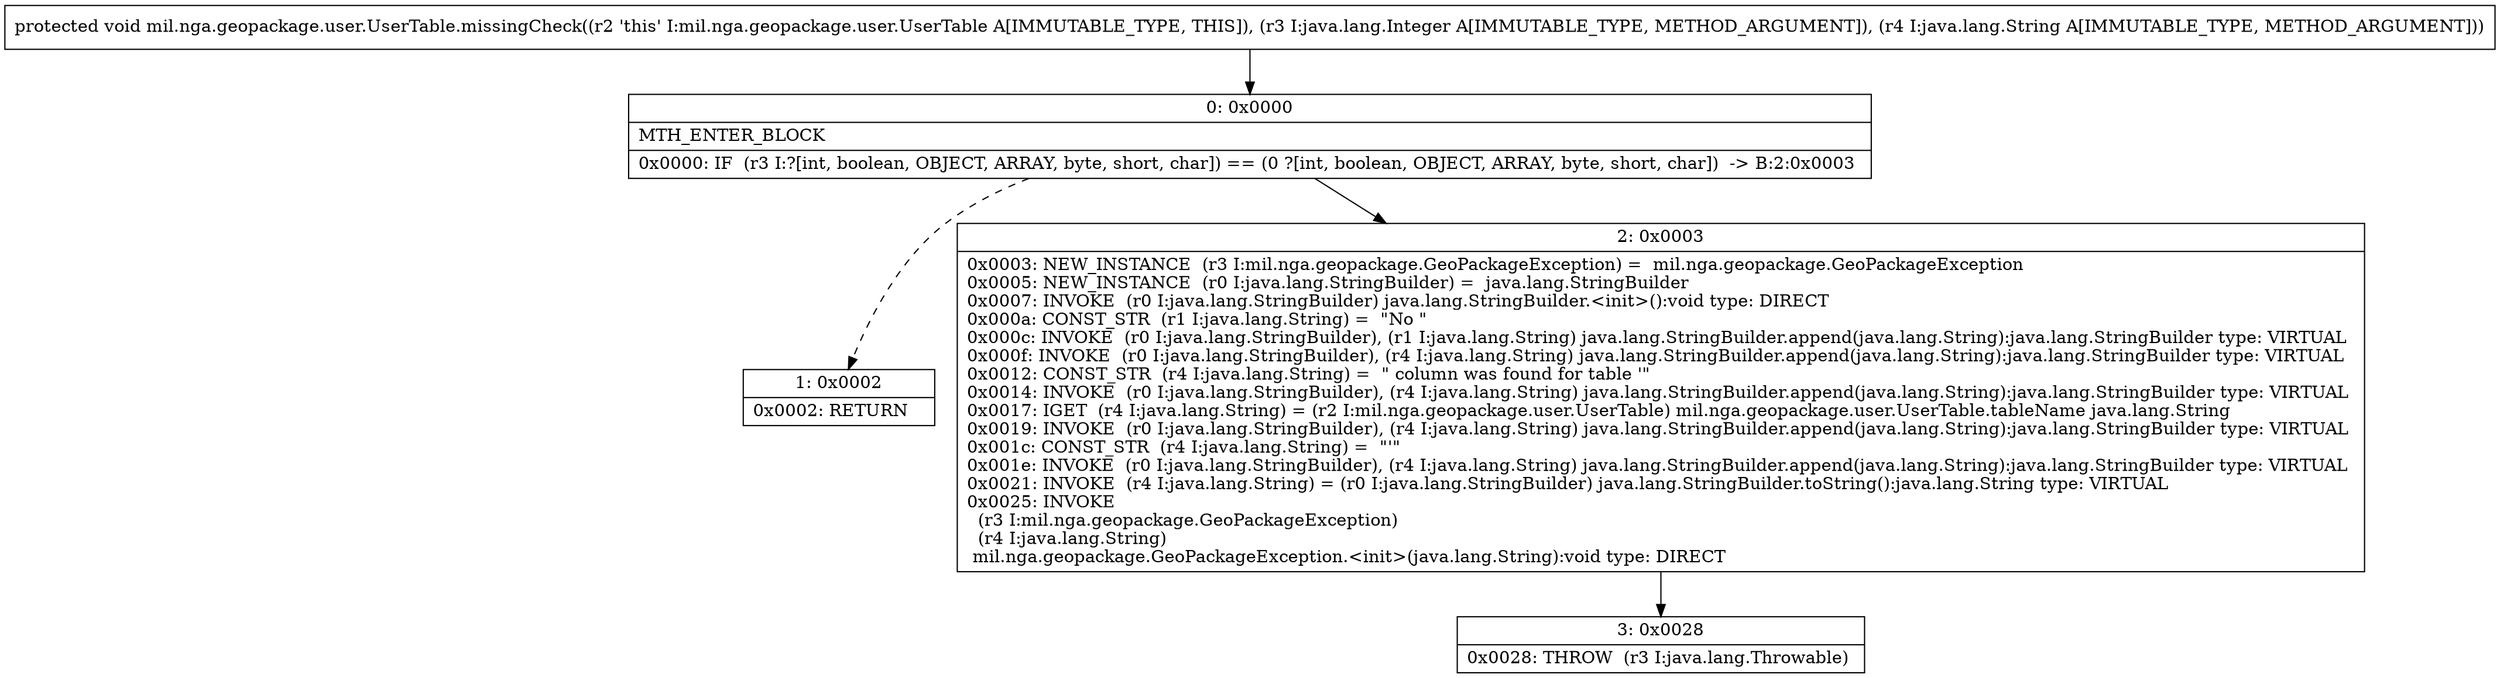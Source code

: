 digraph "CFG formil.nga.geopackage.user.UserTable.missingCheck(Ljava\/lang\/Integer;Ljava\/lang\/String;)V" {
Node_0 [shape=record,label="{0\:\ 0x0000|MTH_ENTER_BLOCK\l|0x0000: IF  (r3 I:?[int, boolean, OBJECT, ARRAY, byte, short, char]) == (0 ?[int, boolean, OBJECT, ARRAY, byte, short, char])  \-\> B:2:0x0003 \l}"];
Node_1 [shape=record,label="{1\:\ 0x0002|0x0002: RETURN   \l}"];
Node_2 [shape=record,label="{2\:\ 0x0003|0x0003: NEW_INSTANCE  (r3 I:mil.nga.geopackage.GeoPackageException) =  mil.nga.geopackage.GeoPackageException \l0x0005: NEW_INSTANCE  (r0 I:java.lang.StringBuilder) =  java.lang.StringBuilder \l0x0007: INVOKE  (r0 I:java.lang.StringBuilder) java.lang.StringBuilder.\<init\>():void type: DIRECT \l0x000a: CONST_STR  (r1 I:java.lang.String) =  \"No \" \l0x000c: INVOKE  (r0 I:java.lang.StringBuilder), (r1 I:java.lang.String) java.lang.StringBuilder.append(java.lang.String):java.lang.StringBuilder type: VIRTUAL \l0x000f: INVOKE  (r0 I:java.lang.StringBuilder), (r4 I:java.lang.String) java.lang.StringBuilder.append(java.lang.String):java.lang.StringBuilder type: VIRTUAL \l0x0012: CONST_STR  (r4 I:java.lang.String) =  \" column was found for table '\" \l0x0014: INVOKE  (r0 I:java.lang.StringBuilder), (r4 I:java.lang.String) java.lang.StringBuilder.append(java.lang.String):java.lang.StringBuilder type: VIRTUAL \l0x0017: IGET  (r4 I:java.lang.String) = (r2 I:mil.nga.geopackage.user.UserTable) mil.nga.geopackage.user.UserTable.tableName java.lang.String \l0x0019: INVOKE  (r0 I:java.lang.StringBuilder), (r4 I:java.lang.String) java.lang.StringBuilder.append(java.lang.String):java.lang.StringBuilder type: VIRTUAL \l0x001c: CONST_STR  (r4 I:java.lang.String) =  \"'\" \l0x001e: INVOKE  (r0 I:java.lang.StringBuilder), (r4 I:java.lang.String) java.lang.StringBuilder.append(java.lang.String):java.lang.StringBuilder type: VIRTUAL \l0x0021: INVOKE  (r4 I:java.lang.String) = (r0 I:java.lang.StringBuilder) java.lang.StringBuilder.toString():java.lang.String type: VIRTUAL \l0x0025: INVOKE  \l  (r3 I:mil.nga.geopackage.GeoPackageException)\l  (r4 I:java.lang.String)\l mil.nga.geopackage.GeoPackageException.\<init\>(java.lang.String):void type: DIRECT \l}"];
Node_3 [shape=record,label="{3\:\ 0x0028|0x0028: THROW  (r3 I:java.lang.Throwable) \l}"];
MethodNode[shape=record,label="{protected void mil.nga.geopackage.user.UserTable.missingCheck((r2 'this' I:mil.nga.geopackage.user.UserTable A[IMMUTABLE_TYPE, THIS]), (r3 I:java.lang.Integer A[IMMUTABLE_TYPE, METHOD_ARGUMENT]), (r4 I:java.lang.String A[IMMUTABLE_TYPE, METHOD_ARGUMENT])) }"];
MethodNode -> Node_0;
Node_0 -> Node_1[style=dashed];
Node_0 -> Node_2;
Node_2 -> Node_3;
}

